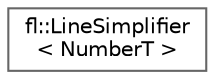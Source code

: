 digraph "Graphical Class Hierarchy"
{
 // INTERACTIVE_SVG=YES
 // LATEX_PDF_SIZE
  bgcolor="transparent";
  edge [fontname=Helvetica,fontsize=10,labelfontname=Helvetica,labelfontsize=10];
  node [fontname=Helvetica,fontsize=10,shape=box,height=0.2,width=0.4];
  rankdir="LR";
  Node0 [id="Node000000",label="fl::LineSimplifier\l\< NumberT \>",height=0.2,width=0.4,color="grey40", fillcolor="white", style="filled",URL="$dc/d4a/classfl_1_1_line_simplifier.html",tooltip=" "];
}
